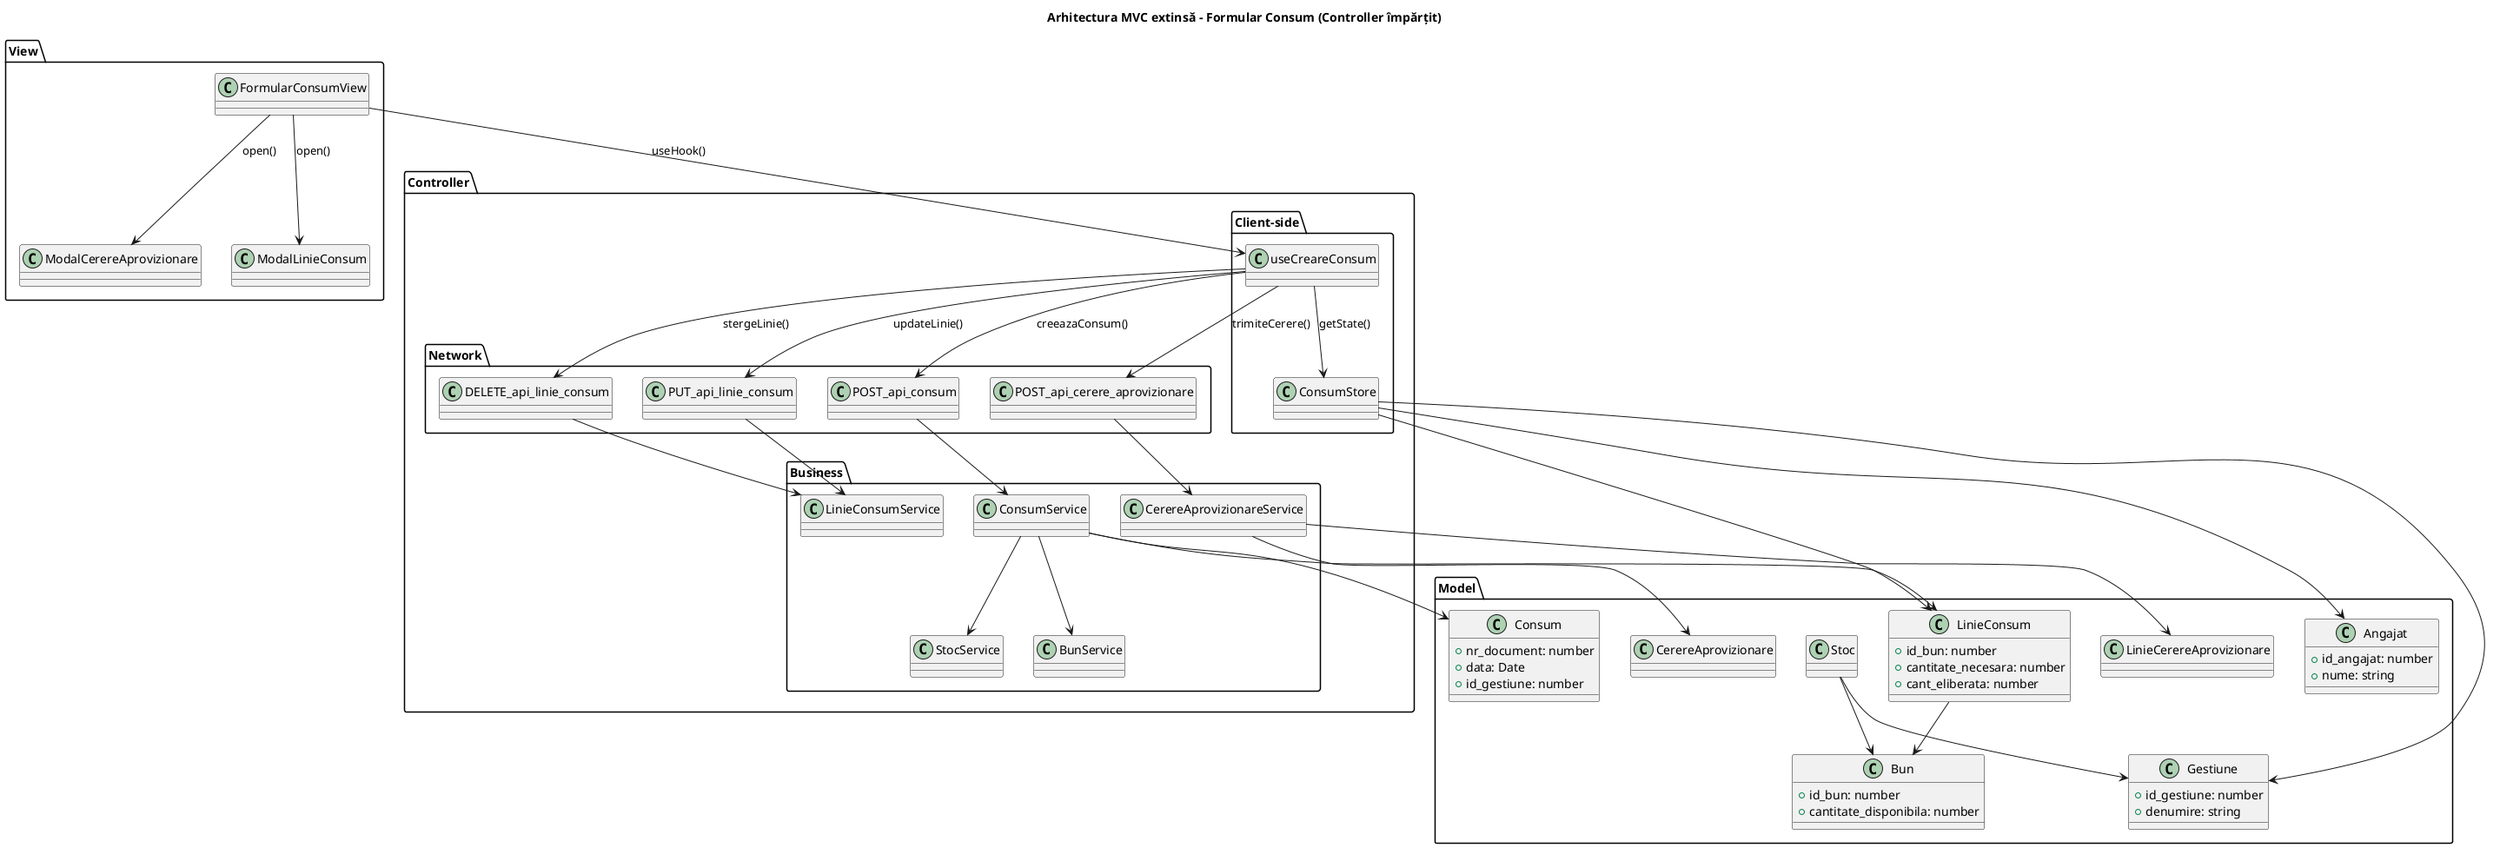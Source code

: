 
@startuml
title Arhitectura MVC extinsă - Formular Consum (Controller împărțit)

package "View" {
  class FormularConsumView
  class ModalLinieConsum
  class ModalCerereAprovizionare
}

package "Controller" {
  package "Client-side" {
    class useCreareConsum
    class ConsumStore
  }

  package "Network" {
    class POST_api_consum
    class PUT_api_linie_consum
    class DELETE_api_linie_consum
    class POST_api_cerere_aprovizionare
  }

  package "Business" {
    class ConsumService
    class LinieConsumService
    class CerereAprovizionareService
    class BunService
    class StocService
  }
}

package "Model" {
  class Consum {
    +nr_document: number
    +data: Date
    +id_gestiune: number
  }
  class LinieConsum {
    +id_bun: number
    +cantitate_necesara: number
    +cant_eliberata: number
  }
  class Bun {
    +id_bun: number
    +cantitate_disponibila: number
  }
  class Gestiune {
    +id_gestiune: number
    +denumire: string
  }
  class Angajat {
    +id_angajat: number
    +nume: string
  }
  class Stoc
  class CerereAprovizionare
  class LinieCerereAprovizionare
}

' === Relationships ===
FormularConsumView --> useCreareConsum : useHook()
FormularConsumView --> ModalLinieConsum : open()
FormularConsumView --> ModalCerereAprovizionare : open()

useCreareConsum --> ConsumStore : getState()
useCreareConsum --> POST_api_consum : creeazaConsum()
useCreareConsum --> PUT_api_linie_consum : updateLinie()
useCreareConsum --> DELETE_api_linie_consum : stergeLinie()
useCreareConsum --> POST_api_cerere_aprovizionare : trimiteCerere()

POST_api_consum --> ConsumService
PUT_api_linie_consum --> LinieConsumService
DELETE_api_linie_consum --> LinieConsumService
POST_api_cerere_aprovizionare --> CerereAprovizionareService

ConsumService --> Consum
ConsumService --> LinieConsum
ConsumService --> BunService
ConsumService --> StocService

ConsumStore --> Gestiune
ConsumStore --> Angajat
ConsumStore --> LinieConsum

CerereAprovizionareService --> CerereAprovizionare
CerereAprovizionareService --> LinieCerereAprovizionare

LinieConsum --> Bun
Stoc --> Bun
Stoc --> Gestiune

@enduml
